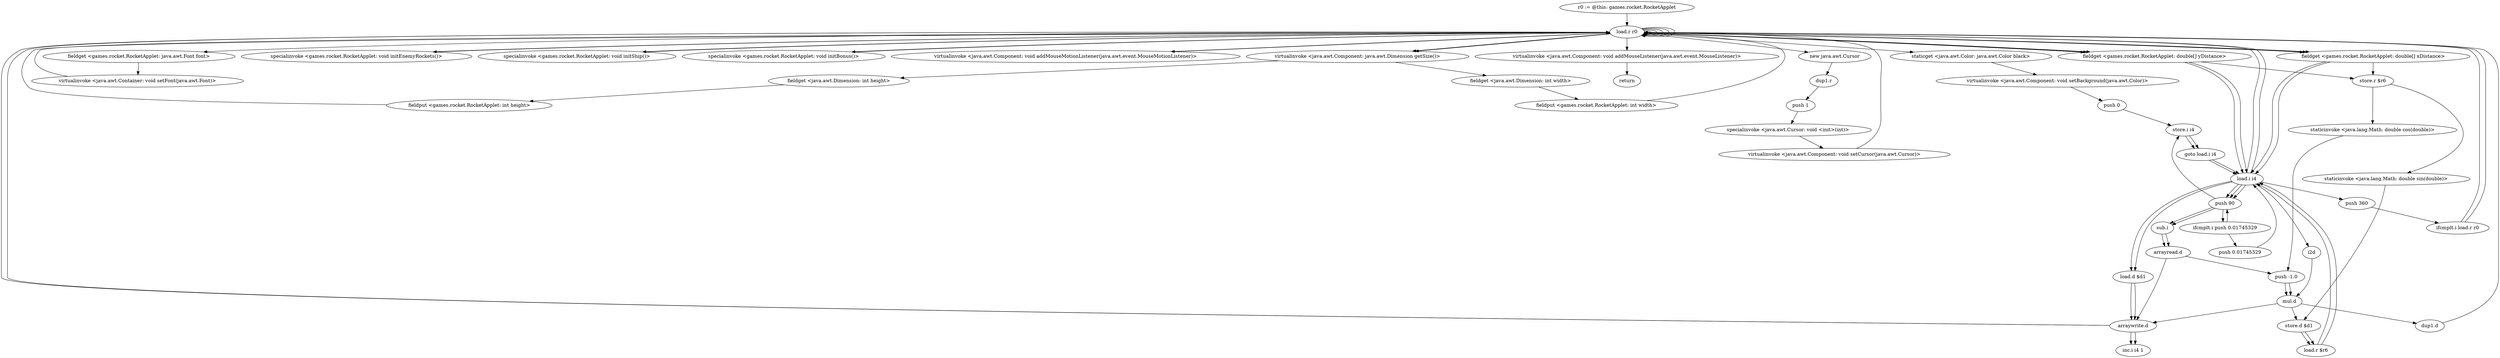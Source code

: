 digraph "" {
    "r0 := @this: games.rocket.RocketApplet"
    "load.r r0"
    "r0 := @this: games.rocket.RocketApplet"->"load.r r0";
    "new java.awt.Cursor"
    "load.r r0"->"new java.awt.Cursor";
    "dup1.r"
    "new java.awt.Cursor"->"dup1.r";
    "push 1"
    "dup1.r"->"push 1";
    "specialinvoke <java.awt.Cursor: void <init>(int)>"
    "push 1"->"specialinvoke <java.awt.Cursor: void <init>(int)>";
    "virtualinvoke <java.awt.Component: void setCursor(java.awt.Cursor)>"
    "specialinvoke <java.awt.Cursor: void <init>(int)>"->"virtualinvoke <java.awt.Component: void setCursor(java.awt.Cursor)>";
    "virtualinvoke <java.awt.Component: void setCursor(java.awt.Cursor)>"->"load.r r0";
    "load.r r0"->"load.r r0";
    "fieldget <games.rocket.RocketApplet: java.awt.Font font>"
    "load.r r0"->"fieldget <games.rocket.RocketApplet: java.awt.Font font>";
    "virtualinvoke <java.awt.Container: void setFont(java.awt.Font)>"
    "fieldget <games.rocket.RocketApplet: java.awt.Font font>"->"virtualinvoke <java.awt.Container: void setFont(java.awt.Font)>";
    "virtualinvoke <java.awt.Container: void setFont(java.awt.Font)>"->"load.r r0";
    "load.r r0"->"load.r r0";
    "virtualinvoke <java.awt.Component: java.awt.Dimension getSize()>"
    "load.r r0"->"virtualinvoke <java.awt.Component: java.awt.Dimension getSize()>";
    "fieldget <java.awt.Dimension: int width>"
    "virtualinvoke <java.awt.Component: java.awt.Dimension getSize()>"->"fieldget <java.awt.Dimension: int width>";
    "fieldput <games.rocket.RocketApplet: int width>"
    "fieldget <java.awt.Dimension: int width>"->"fieldput <games.rocket.RocketApplet: int width>";
    "fieldput <games.rocket.RocketApplet: int width>"->"load.r r0";
    "load.r r0"->"load.r r0";
    "load.r r0"->"virtualinvoke <java.awt.Component: java.awt.Dimension getSize()>";
    "fieldget <java.awt.Dimension: int height>"
    "virtualinvoke <java.awt.Component: java.awt.Dimension getSize()>"->"fieldget <java.awt.Dimension: int height>";
    "fieldput <games.rocket.RocketApplet: int height>"
    "fieldget <java.awt.Dimension: int height>"->"fieldput <games.rocket.RocketApplet: int height>";
    "fieldput <games.rocket.RocketApplet: int height>"->"load.r r0";
    "staticget <java.awt.Color: java.awt.Color black>"
    "load.r r0"->"staticget <java.awt.Color: java.awt.Color black>";
    "virtualinvoke <java.awt.Component: void setBackground(java.awt.Color)>"
    "staticget <java.awt.Color: java.awt.Color black>"->"virtualinvoke <java.awt.Component: void setBackground(java.awt.Color)>";
    "push 0"
    "virtualinvoke <java.awt.Component: void setBackground(java.awt.Color)>"->"push 0";
    "store.i i4"
    "push 0"->"store.i i4";
    "goto load.i i4"
    "store.i i4"->"goto load.i i4";
    "load.i i4"
    "goto load.i i4"->"load.i i4";
    "push 90"
    "load.i i4"->"push 90";
    "ifcmplt.i push 0.01745329"
    "push 90"->"ifcmplt.i push 0.01745329";
    "ifcmplt.i push 0.01745329"->"push 90";
    "push 90"->"store.i i4";
    "store.i i4"->"goto load.i i4";
    "goto load.i i4"->"load.i i4";
    "push 360"
    "load.i i4"->"push 360";
    "ifcmplt.i load.r r0"
    "push 360"->"ifcmplt.i load.r r0";
    "ifcmplt.i load.r r0"->"load.r r0";
    "specialinvoke <games.rocket.RocketApplet: void initEnemyRockets()>"
    "load.r r0"->"specialinvoke <games.rocket.RocketApplet: void initEnemyRockets()>";
    "specialinvoke <games.rocket.RocketApplet: void initEnemyRockets()>"->"load.r r0";
    "specialinvoke <games.rocket.RocketApplet: void initShip()>"
    "load.r r0"->"specialinvoke <games.rocket.RocketApplet: void initShip()>";
    "specialinvoke <games.rocket.RocketApplet: void initShip()>"->"load.r r0";
    "specialinvoke <games.rocket.RocketApplet: void initBonus()>"
    "load.r r0"->"specialinvoke <games.rocket.RocketApplet: void initBonus()>";
    "specialinvoke <games.rocket.RocketApplet: void initBonus()>"->"load.r r0";
    "load.r r0"->"load.r r0";
    "virtualinvoke <java.awt.Component: void addMouseMotionListener(java.awt.event.MouseMotionListener)>"
    "load.r r0"->"virtualinvoke <java.awt.Component: void addMouseMotionListener(java.awt.event.MouseMotionListener)>";
    "virtualinvoke <java.awt.Component: void addMouseMotionListener(java.awt.event.MouseMotionListener)>"->"load.r r0";
    "load.r r0"->"load.r r0";
    "virtualinvoke <java.awt.Component: void addMouseListener(java.awt.event.MouseListener)>"
    "load.r r0"->"virtualinvoke <java.awt.Component: void addMouseListener(java.awt.event.MouseListener)>";
    "return"
    "virtualinvoke <java.awt.Component: void addMouseListener(java.awt.event.MouseListener)>"->"return";
    "ifcmplt.i load.r r0"->"load.r r0";
    "fieldget <games.rocket.RocketApplet: double[] xDistance>"
    "load.r r0"->"fieldget <games.rocket.RocketApplet: double[] xDistance>";
    "fieldget <games.rocket.RocketApplet: double[] xDistance>"->"load.i i4";
    "load.i i4"->"load.r r0";
    "fieldget <games.rocket.RocketApplet: double[] yDistance>"
    "load.r r0"->"fieldget <games.rocket.RocketApplet: double[] yDistance>";
    "fieldget <games.rocket.RocketApplet: double[] yDistance>"->"load.i i4";
    "load.i i4"->"push 90";
    "sub.i"
    "push 90"->"sub.i";
    "arrayread.d"
    "sub.i"->"arrayread.d";
    "push -1.0"
    "arrayread.d"->"push -1.0";
    "mul.d"
    "push -1.0"->"mul.d";
    "arraywrite.d"
    "mul.d"->"arraywrite.d";
    "arraywrite.d"->"load.r r0";
    "load.r r0"->"fieldget <games.rocket.RocketApplet: double[] yDistance>";
    "fieldget <games.rocket.RocketApplet: double[] yDistance>"->"load.i i4";
    "load.i i4"->"load.r r0";
    "load.r r0"->"fieldget <games.rocket.RocketApplet: double[] xDistance>";
    "fieldget <games.rocket.RocketApplet: double[] xDistance>"->"load.i i4";
    "load.i i4"->"push 90";
    "push 90"->"sub.i";
    "sub.i"->"arrayread.d";
    "arrayread.d"->"arraywrite.d";
    "inc.i i4 1"
    "arraywrite.d"->"inc.i i4 1";
    "push 0.01745329"
    "ifcmplt.i push 0.01745329"->"push 0.01745329";
    "push 0.01745329"->"load.i i4";
    "i2d"
    "load.i i4"->"i2d";
    "i2d"->"mul.d";
    "dup1.d"
    "mul.d"->"dup1.d";
    "dup1.d"->"load.r r0";
    "load.r r0"->"fieldget <games.rocket.RocketApplet: double[] xDistance>";
    "store.r $r6"
    "fieldget <games.rocket.RocketApplet: double[] xDistance>"->"store.r $r6";
    "staticinvoke <java.lang.Math: double sin(double)>"
    "store.r $r6"->"staticinvoke <java.lang.Math: double sin(double)>";
    "store.d $d1"
    "staticinvoke <java.lang.Math: double sin(double)>"->"store.d $d1";
    "load.r $r6"
    "store.d $d1"->"load.r $r6";
    "load.r $r6"->"load.i i4";
    "load.d $d1"
    "load.i i4"->"load.d $d1";
    "load.d $d1"->"arraywrite.d";
    "arraywrite.d"->"load.r r0";
    "load.r r0"->"fieldget <games.rocket.RocketApplet: double[] yDistance>";
    "fieldget <games.rocket.RocketApplet: double[] yDistance>"->"store.r $r6";
    "staticinvoke <java.lang.Math: double cos(double)>"
    "store.r $r6"->"staticinvoke <java.lang.Math: double cos(double)>";
    "staticinvoke <java.lang.Math: double cos(double)>"->"push -1.0";
    "push -1.0"->"mul.d";
    "mul.d"->"store.d $d1";
    "store.d $d1"->"load.r $r6";
    "load.r $r6"->"load.i i4";
    "load.i i4"->"load.d $d1";
    "load.d $d1"->"arraywrite.d";
    "arraywrite.d"->"inc.i i4 1";
}
